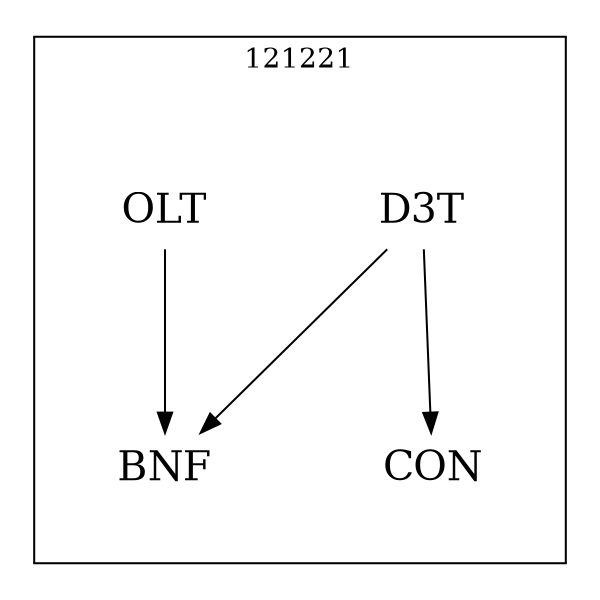 strict digraph DAGS {
	size = "4,4!" ; ratio ="fill"; subgraph cluster_0{
			labeldoc = "t";
			label = "121221";node	[label= CON, shape = plaintext, fontsize=20] CON;node	[label= BNF, shape = plaintext, fontsize=20] BNF;node	[label= D3T, shape = plaintext, fontsize=20] D3T;node	[label= OLT, shape = plaintext, fontsize=20] OLT;
D3T->CON;
D3T->BNF;
OLT->BNF;
	}}